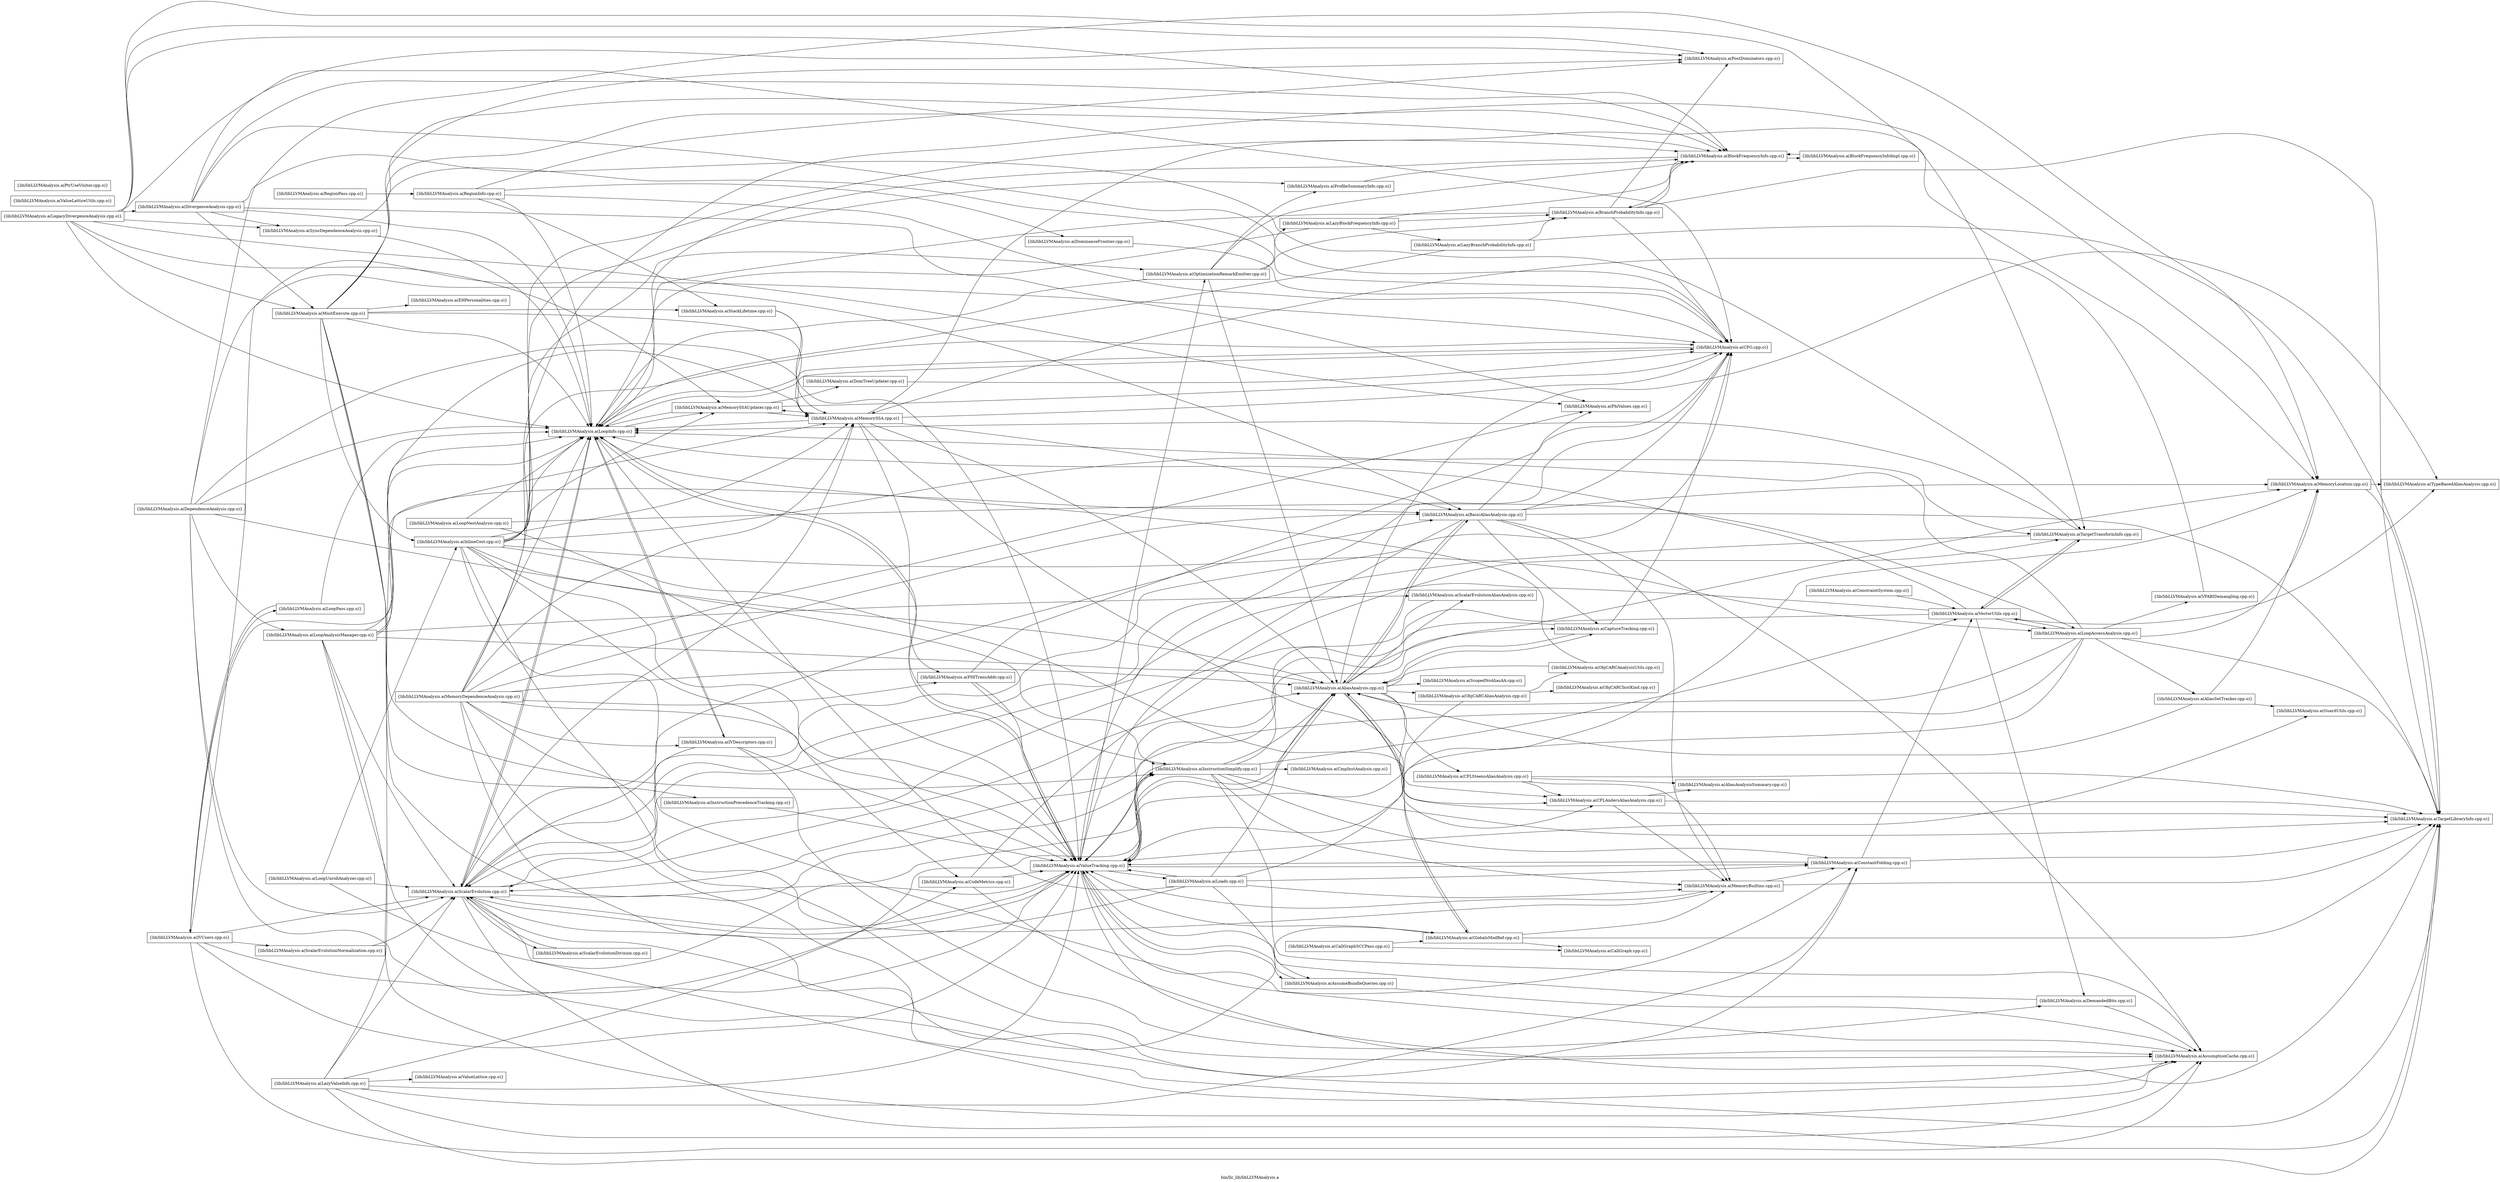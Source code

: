 digraph "bin/llc_lib/libLLVMAnalysis.a" {
	label="bin/llc_lib/libLLVMAnalysis.a";
	rankdir=LR;

	Node0x55f9b4889268 [shape=record,shape=box,group=0,label="{lib/libLLVMAnalysis.a(TargetLibraryInfo.cpp.o)}"];
	Node0x55f9b487a128 [shape=record,shape=box,group=0,label="{lib/libLLVMAnalysis.a(EHPersonalities.cpp.o)}"];
	Node0x55f9b4878468 [shape=record,shape=box,group=0,label="{lib/libLLVMAnalysis.a(VectorUtils.cpp.o)}"];
	Node0x55f9b4878468 -> Node0x55f9b4869d28;
	Node0x55f9b4878468 -> Node0x55f9b48696e8;
	Node0x55f9b4878468 -> Node0x55f9b488d098;
	Node0x55f9b4878468 -> Node0x55f9b4889e48;
	Node0x55f9b4878468 -> Node0x55f9b488ab68;
	Node0x55f9b4878468 -> Node0x55f9b48860b8;
	Node0x55f9b4878468 -> Node0x55f9b4878b98;
	Node0x55f9b4889e48 [shape=record,shape=box,group=0,label="{lib/libLLVMAnalysis.a(TargetTransformInfo.cpp.o)}"];
	Node0x55f9b4889e48 -> Node0x55f9b4869d28;
	Node0x55f9b4889e48 -> Node0x55f9b488d098;
	Node0x55f9b4889e48 -> Node0x55f9b4878468;
	Node0x55f9b48860b8 [shape=record,shape=box,group=0,label="{lib/libLLVMAnalysis.a(ValueTracking.cpp.o)}"];
	Node0x55f9b48860b8 -> Node0x55f9b486ea58;
	Node0x55f9b48860b8 -> Node0x55f9b486f138;
	Node0x55f9b48860b8 -> Node0x55f9b486d5b8;
	Node0x55f9b48860b8 -> Node0x55f9b4869d28;
	Node0x55f9b48860b8 -> Node0x55f9b48687e8;
	Node0x55f9b48860b8 -> Node0x55f9b487a4e8;
	Node0x55f9b48860b8 -> Node0x55f9b488d098;
	Node0x55f9b48860b8 -> Node0x55f9b4889268;
	Node0x55f9b48860b8 -> Node0x55f9b4886d38;
	Node0x55f9b48860b8 -> Node0x55f9b48879b8;
	Node0x55f9b48860b8 -> Node0x55f9b487edb8;
	Node0x55f9b48860b8 -> Node0x55f9b487ff88;
	Node0x55f9b4873eb8 [shape=record,shape=box,group=0,label="{lib/libLLVMAnalysis.a(ProfileSummaryInfo.cpp.o)}"];
	Node0x55f9b4873eb8 -> Node0x55f9b4872338;
	Node0x55f9b486ea58 [shape=record,shape=box,group=0,label="{lib/libLLVMAnalysis.a(AliasAnalysis.cpp.o)}"];
	Node0x55f9b486ea58 -> Node0x55f9b486e4b8;
	Node0x55f9b486ea58 -> Node0x55f9b486e238;
	Node0x55f9b486ea58 -> Node0x55f9b488a8e8;
	Node0x55f9b486ea58 -> Node0x55f9b4889c18;
	Node0x55f9b486ea58 -> Node0x55f9b4879a48;
	Node0x55f9b486ea58 -> Node0x55f9b486c988;
	Node0x55f9b486ea58 -> Node0x55f9b487ad58;
	Node0x55f9b486ea58 -> Node0x55f9b4888958;
	Node0x55f9b486ea58 -> Node0x55f9b4889268;
	Node0x55f9b486ea58 -> Node0x55f9b488ab68;
	Node0x55f9b486ea58 -> Node0x55f9b4886608;
	Node0x55f9b486ea58 -> Node0x55f9b48860b8;
	Node0x55f9b488a398 [shape=record,shape=box,group=0,label="{lib/libLLVMAnalysis.a(DomTreeUpdater.cpp.o)}"];
	Node0x55f9b488a398 -> Node0x55f9b486d5b8;
	Node0x55f9b4869d28 [shape=record,shape=box,group=0,label="{lib/libLLVMAnalysis.a(LoopInfo.cpp.o)}"];
	Node0x55f9b4869d28 -> Node0x55f9b486d5b8;
	Node0x55f9b4869d28 -> Node0x55f9b4869a58;
	Node0x55f9b4869d28 -> Node0x55f9b486c938;
	Node0x55f9b4869d28 -> Node0x55f9b488d098;
	Node0x55f9b4869d28 -> Node0x55f9b48860b8;
	Node0x55f9b488d098 [shape=record,shape=box,group=0,label="{lib/libLLVMAnalysis.a(ScalarEvolution.cpp.o)}"];
	Node0x55f9b488d098 -> Node0x55f9b486ea58;
	Node0x55f9b488d098 -> Node0x55f9b486e4b8;
	Node0x55f9b488d098 -> Node0x55f9b486f138;
	Node0x55f9b488d098 -> Node0x55f9b486d5b8;
	Node0x55f9b488d098 -> Node0x55f9b4869d28;
	Node0x55f9b488d098 -> Node0x55f9b48687e8;
	Node0x55f9b488d098 -> Node0x55f9b486bcb8;
	Node0x55f9b488d098 -> Node0x55f9b487a4e8;
	Node0x55f9b488d098 -> Node0x55f9b48895d8;
	Node0x55f9b488d098 -> Node0x55f9b4889268;
	Node0x55f9b488d098 -> Node0x55f9b48860b8;
	Node0x55f9b486e4b8 [shape=record,shape=box,group=0,label="{lib/libLLVMAnalysis.a(BasicAliasAnalysis.cpp.o)}"];
	Node0x55f9b486e4b8 -> Node0x55f9b486ea58;
	Node0x55f9b486e4b8 -> Node0x55f9b486f138;
	Node0x55f9b486e4b8 -> Node0x55f9b486d5b8;
	Node0x55f9b486e4b8 -> Node0x55f9b4889c18;
	Node0x55f9b486e4b8 -> Node0x55f9b48689c8;
	Node0x55f9b486e4b8 -> Node0x55f9b486c988;
	Node0x55f9b486e4b8 -> Node0x55f9b4873c38;
	Node0x55f9b486e4b8 -> Node0x55f9b4889268;
	Node0x55f9b486e4b8 -> Node0x55f9b48860b8;
	Node0x55f9b486e238 [shape=record,shape=box,group=0,label="{lib/libLLVMAnalysis.a(CFLAndersAliasAnalysis.cpp.o)}"];
	Node0x55f9b486e238 -> Node0x55f9b486db58;
	Node0x55f9b486e238 -> Node0x55f9b48689c8;
	Node0x55f9b486e238 -> Node0x55f9b4889268;
	Node0x55f9b488a8e8 [shape=record,shape=box,group=0,label="{lib/libLLVMAnalysis.a(CFLSteensAliasAnalysis.cpp.o)}"];
	Node0x55f9b488a8e8 -> Node0x55f9b486e238;
	Node0x55f9b488a8e8 -> Node0x55f9b486db58;
	Node0x55f9b488a8e8 -> Node0x55f9b48689c8;
	Node0x55f9b488a8e8 -> Node0x55f9b4889268;
	Node0x55f9b4889c18 [shape=record,shape=box,group=0,label="{lib/libLLVMAnalysis.a(CaptureTracking.cpp.o)}"];
	Node0x55f9b4889c18 -> Node0x55f9b486ea58;
	Node0x55f9b4889c18 -> Node0x55f9b486d5b8;
	Node0x55f9b4889c18 -> Node0x55f9b48860b8;
	Node0x55f9b4879a48 [shape=record,shape=box,group=0,label="{lib/libLLVMAnalysis.a(GlobalsModRef.cpp.o)}"];
	Node0x55f9b4879a48 -> Node0x55f9b486ea58;
	Node0x55f9b4879a48 -> Node0x55f9b4879d68;
	Node0x55f9b4879a48 -> Node0x55f9b48689c8;
	Node0x55f9b4879a48 -> Node0x55f9b4889268;
	Node0x55f9b4879a48 -> Node0x55f9b48860b8;
	Node0x55f9b486c988 [shape=record,shape=box,group=0,label="{lib/libLLVMAnalysis.a(MemoryLocation.cpp.o)}"];
	Node0x55f9b486c988 -> Node0x55f9b4889268;
	Node0x55f9b486c988 -> Node0x55f9b488ab68;
	Node0x55f9b487ad58 [shape=record,shape=box,group=0,label="{lib/libLLVMAnalysis.a(ObjCARCAliasAnalysis.cpp.o)}"];
	Node0x55f9b487ad58 -> Node0x55f9b487b4d8;
	Node0x55f9b487ad58 -> Node0x55f9b487bde8;
	Node0x55f9b487ad58 -> Node0x55f9b48860b8;
	Node0x55f9b4888958 [shape=record,shape=box,group=0,label="{lib/libLLVMAnalysis.a(ScalarEvolutionAliasAnalysis.cpp.o)}"];
	Node0x55f9b4888958 -> Node0x55f9b488d098;
	Node0x55f9b488ab68 [shape=record,shape=box,group=0,label="{lib/libLLVMAnalysis.a(TypeBasedAliasAnalysis.cpp.o)}"];
	Node0x55f9b4886608 [shape=record,shape=box,group=0,label="{lib/libLLVMAnalysis.a(ScopedNoAliasAA.cpp.o)}"];
	Node0x55f9b486f138 [shape=record,shape=box,group=0,label="{lib/libLLVMAnalysis.a(AssumptionCache.cpp.o)}"];
	Node0x55f9b486d5b8 [shape=record,shape=box,group=0,label="{lib/libLLVMAnalysis.a(CFG.cpp.o)}"];
	Node0x55f9b486d5b8 -> Node0x55f9b4869d28;
	Node0x55f9b48689c8 [shape=record,shape=box,group=0,label="{lib/libLLVMAnalysis.a(MemoryBuiltins.cpp.o)}"];
	Node0x55f9b48689c8 -> Node0x55f9b48687e8;
	Node0x55f9b48689c8 -> Node0x55f9b4889268;
	Node0x55f9b48689c8 -> Node0x55f9b48860b8;
	Node0x55f9b4873c38 [shape=record,shape=box,group=0,label="{lib/libLLVMAnalysis.a(PhiValues.cpp.o)}"];
	Node0x55f9b486db58 [shape=record,shape=box,group=0,label="{lib/libLLVMAnalysis.a(AliasAnalysisSummary.cpp.o)}"];
	Node0x55f9b4879d68 [shape=record,shape=box,group=0,label="{lib/libLLVMAnalysis.a(CallGraph.cpp.o)}"];
	Node0x55f9b4869a58 [shape=record,shape=box,group=0,label="{lib/libLLVMAnalysis.a(IVDescriptors.cpp.o)}"];
	Node0x55f9b4869a58 -> Node0x55f9b4869d28;
	Node0x55f9b4869a58 -> Node0x55f9b48696e8;
	Node0x55f9b4869a58 -> Node0x55f9b488d098;
	Node0x55f9b4869a58 -> Node0x55f9b48860b8;
	Node0x55f9b486c938 [shape=record,shape=box,group=0,label="{lib/libLLVMAnalysis.a(MemorySSAUpdater.cpp.o)}"];
	Node0x55f9b486c938 -> Node0x55f9b486d5b8;
	Node0x55f9b486c938 -> Node0x55f9b488a398;
	Node0x55f9b486c938 -> Node0x55f9b4869d28;
	Node0x55f9b486c938 -> Node0x55f9b486bcb8;
	Node0x55f9b48696e8 [shape=record,shape=box,group=0,label="{lib/libLLVMAnalysis.a(DemandedBits.cpp.o)}"];
	Node0x55f9b48696e8 -> Node0x55f9b486f138;
	Node0x55f9b48696e8 -> Node0x55f9b48860b8;
	Node0x55f9b48687e8 [shape=record,shape=box,group=0,label="{lib/libLLVMAnalysis.a(ConstantFolding.cpp.o)}"];
	Node0x55f9b48687e8 -> Node0x55f9b4889268;
	Node0x55f9b48687e8 -> Node0x55f9b48860b8;
	Node0x55f9b48687e8 -> Node0x55f9b4878468;
	Node0x55f9b486bcb8 [shape=record,shape=box,group=0,label="{lib/libLLVMAnalysis.a(MemorySSA.cpp.o)}"];
	Node0x55f9b486bcb8 -> Node0x55f9b486ea58;
	Node0x55f9b486bcb8 -> Node0x55f9b486e4b8;
	Node0x55f9b486bcb8 -> Node0x55f9b486d5b8;
	Node0x55f9b486bcb8 -> Node0x55f9b486e238;
	Node0x55f9b486bcb8 -> Node0x55f9b4869d28;
	Node0x55f9b486bcb8 -> Node0x55f9b486c988;
	Node0x55f9b486bcb8 -> Node0x55f9b486c938;
	Node0x55f9b486bcb8 -> Node0x55f9b4879db8;
	Node0x55f9b4879db8 [shape=record,shape=box,group=0,label="{lib/libLLVMAnalysis.a(PHITransAddr.cpp.o)}"];
	Node0x55f9b4879db8 -> Node0x55f9b486d5b8;
	Node0x55f9b4879db8 -> Node0x55f9b487a4e8;
	Node0x55f9b4879db8 -> Node0x55f9b48860b8;
	Node0x55f9b487b4d8 [shape=record,shape=box,group=0,label="{lib/libLLVMAnalysis.a(ObjCARCAnalysisUtils.cpp.o)}"];
	Node0x55f9b487b4d8 -> Node0x55f9b486ea58;
	Node0x55f9b487b4d8 -> Node0x55f9b4869d28;
	Node0x55f9b487bde8 [shape=record,shape=box,group=0,label="{lib/libLLVMAnalysis.a(ObjCARCInstKind.cpp.o)}"];
	Node0x55f9b487a4e8 [shape=record,shape=box,group=0,label="{lib/libLLVMAnalysis.a(InstructionSimplify.cpp.o)}"];
	Node0x55f9b487a4e8 -> Node0x55f9b486ea58;
	Node0x55f9b487a4e8 -> Node0x55f9b486f138;
	Node0x55f9b487a4e8 -> Node0x55f9b4889c18;
	Node0x55f9b487a4e8 -> Node0x55f9b48689c8;
	Node0x55f9b487a4e8 -> Node0x55f9b48687e8;
	Node0x55f9b487a4e8 -> Node0x55f9b4873508;
	Node0x55f9b487a4e8 -> Node0x55f9b4889268;
	Node0x55f9b487a4e8 -> Node0x55f9b48860b8;
	Node0x55f9b487a4e8 -> Node0x55f9b4878468;
	Node0x55f9b4873508 [shape=record,shape=box,group=0,label="{lib/libLLVMAnalysis.a(CmpInstAnalysis.cpp.o)}"];
	Node0x55f9b4872338 [shape=record,shape=box,group=0,label="{lib/libLLVMAnalysis.a(BlockFrequencyInfo.cpp.o)}"];
	Node0x55f9b4872338 -> Node0x55f9b4869d28;
	Node0x55f9b4872338 -> Node0x55f9b4872568;
	Node0x55f9b4872338 -> Node0x55f9b488d2c8;
	Node0x55f9b4872568 [shape=record,shape=box,group=0,label="{lib/libLLVMAnalysis.a(BranchProbabilityInfo.cpp.o)}"];
	Node0x55f9b4872568 -> Node0x55f9b486d5b8;
	Node0x55f9b4872568 -> Node0x55f9b4869d28;
	Node0x55f9b4872568 -> Node0x55f9b4872338;
	Node0x55f9b4872568 -> Node0x55f9b4873008;
	Node0x55f9b4872568 -> Node0x55f9b4889268;
	Node0x55f9b488d2c8 [shape=record,shape=box,group=0,label="{lib/libLLVMAnalysis.a(BlockFrequencyInfoImpl.cpp.o)}"];
	Node0x55f9b488d2c8 -> Node0x55f9b4872338;
	Node0x55f9b4873008 [shape=record,shape=box,group=0,label="{lib/libLLVMAnalysis.a(PostDominators.cpp.o)}"];
	Node0x55f9b48895d8 [shape=record,shape=box,group=0,label="{lib/libLLVMAnalysis.a(ScalarEvolutionDivision.cpp.o)}"];
	Node0x55f9b48895d8 -> Node0x55f9b488d098;
	Node0x55f9b4886d38 [shape=record,shape=box,group=0,label="{lib/libLLVMAnalysis.a(Loads.cpp.o)}"];
	Node0x55f9b4886d38 -> Node0x55f9b486ea58;
	Node0x55f9b4886d38 -> Node0x55f9b4869d28;
	Node0x55f9b4886d38 -> Node0x55f9b48689c8;
	Node0x55f9b4886d38 -> Node0x55f9b48687e8;
	Node0x55f9b4886d38 -> Node0x55f9b486c988;
	Node0x55f9b4886d38 -> Node0x55f9b488d098;
	Node0x55f9b4886d38 -> Node0x55f9b48860b8;
	Node0x55f9b4886d38 -> Node0x55f9b48879b8;
	Node0x55f9b48879b8 [shape=record,shape=box,group=0,label="{lib/libLLVMAnalysis.a(AssumeBundleQueries.cpp.o)}"];
	Node0x55f9b48879b8 -> Node0x55f9b486f138;
	Node0x55f9b48879b8 -> Node0x55f9b48860b8;
	Node0x55f9b487edb8 [shape=record,shape=box,group=0,label="{lib/libLLVMAnalysis.a(OptimizationRemarkEmitter.cpp.o)}"];
	Node0x55f9b487edb8 -> Node0x55f9b486ea58;
	Node0x55f9b487edb8 -> Node0x55f9b4869d28;
	Node0x55f9b487edb8 -> Node0x55f9b4873eb8;
	Node0x55f9b487edb8 -> Node0x55f9b4872338;
	Node0x55f9b487edb8 -> Node0x55f9b4872568;
	Node0x55f9b487edb8 -> Node0x55f9b4880e38;
	Node0x55f9b487ff88 [shape=record,shape=box,group=0,label="{lib/libLLVMAnalysis.a(GuardUtils.cpp.o)}"];
	Node0x55f9b4880e38 [shape=record,shape=box,group=0,label="{lib/libLLVMAnalysis.a(LazyBlockFrequencyInfo.cpp.o)}"];
	Node0x55f9b4880e38 -> Node0x55f9b4869d28;
	Node0x55f9b4880e38 -> Node0x55f9b4872338;
	Node0x55f9b4880e38 -> Node0x55f9b4872568;
	Node0x55f9b4880e38 -> Node0x55f9b4880668;
	Node0x55f9b4880668 [shape=record,shape=box,group=0,label="{lib/libLLVMAnalysis.a(LazyBranchProbabilityInfo.cpp.o)}"];
	Node0x55f9b4880668 -> Node0x55f9b4869d28;
	Node0x55f9b4880668 -> Node0x55f9b4872568;
	Node0x55f9b4880668 -> Node0x55f9b4889268;
	Node0x55f9b4878b98 [shape=record,shape=box,group=0,label="{lib/libLLVMAnalysis.a(LoopAccessAnalysis.cpp.o)}"];
	Node0x55f9b4878b98 -> Node0x55f9b486ea58;
	Node0x55f9b4878b98 -> Node0x55f9b4869d28;
	Node0x55f9b4878b98 -> Node0x55f9b486c988;
	Node0x55f9b4878b98 -> Node0x55f9b488d098;
	Node0x55f9b4878b98 -> Node0x55f9b4889268;
	Node0x55f9b4878b98 -> Node0x55f9b48860b8;
	Node0x55f9b4878b98 -> Node0x55f9b4878468;
	Node0x55f9b4878b98 -> Node0x55f9b4879318;
	Node0x55f9b4878b98 -> Node0x55f9b4877158;
	Node0x55f9b4879318 [shape=record,shape=box,group=0,label="{lib/libLLVMAnalysis.a(AliasSetTracker.cpp.o)}"];
	Node0x55f9b4879318 -> Node0x55f9b486ea58;
	Node0x55f9b4879318 -> Node0x55f9b486c988;
	Node0x55f9b4879318 -> Node0x55f9b487ff88;
	Node0x55f9b4877158 [shape=record,shape=box,group=0,label="{lib/libLLVMAnalysis.a(VFABIDemangling.cpp.o)}"];
	Node0x55f9b4877158 -> Node0x55f9b486bcb8;
	Node0x55f9b488bd88 [shape=record,shape=box,group=0,label="{lib/libLLVMAnalysis.a(DominanceFrontier.cpp.o)}"];
	Node0x55f9b488bd88 -> Node0x55f9b486d5b8;
	Node0x55f9b488b518 [shape=record,shape=box,group=0,label="{lib/libLLVMAnalysis.a(IVUsers.cpp.o)}"];
	Node0x55f9b488b518 -> Node0x55f9b486f138;
	Node0x55f9b488b518 -> Node0x55f9b486d5b8;
	Node0x55f9b488b518 -> Node0x55f9b4869d28;
	Node0x55f9b488b518 -> Node0x55f9b488d098;
	Node0x55f9b488b518 -> Node0x55f9b48860b8;
	Node0x55f9b488b518 -> Node0x55f9b488af78;
	Node0x55f9b488b518 -> Node0x55f9b488cf08;
	Node0x55f9b488b518 -> Node0x55f9b4877928;
	Node0x55f9b48780f8 [shape=record,shape=box,group=0,label="{lib/libLLVMAnalysis.a(MemoryDependenceAnalysis.cpp.o)}"];
	Node0x55f9b48780f8 -> Node0x55f9b486ea58;
	Node0x55f9b48780f8 -> Node0x55f9b486e4b8;
	Node0x55f9b48780f8 -> Node0x55f9b486f138;
	Node0x55f9b48780f8 -> Node0x55f9b486d5b8;
	Node0x55f9b48780f8 -> Node0x55f9b4869d28;
	Node0x55f9b48780f8 -> Node0x55f9b4869a58;
	Node0x55f9b48780f8 -> Node0x55f9b48689c8;
	Node0x55f9b48780f8 -> Node0x55f9b486c988;
	Node0x55f9b48780f8 -> Node0x55f9b486bcb8;
	Node0x55f9b48780f8 -> Node0x55f9b4879db8;
	Node0x55f9b48780f8 -> Node0x55f9b4873c38;
	Node0x55f9b48780f8 -> Node0x55f9b4889268;
	Node0x55f9b48780f8 -> Node0x55f9b48860b8;
	Node0x55f9b488af78 [shape=record,shape=box,group=0,label="{lib/libLLVMAnalysis.a(LoopPass.cpp.o)}"];
	Node0x55f9b488af78 -> Node0x55f9b4869d28;
	Node0x55f9b488af78 -> Node0x55f9b488b518;
	Node0x55f9b488cf08 [shape=record,shape=box,group=0,label="{lib/libLLVMAnalysis.a(ScalarEvolutionNormalization.cpp.o)}"];
	Node0x55f9b488cf08 -> Node0x55f9b488d098;
	Node0x55f9b4877928 [shape=record,shape=box,group=0,label="{lib/libLLVMAnalysis.a(CodeMetrics.cpp.o)}"];
	Node0x55f9b4877928 -> Node0x55f9b486f138;
	Node0x55f9b4877928 -> Node0x55f9b4889e48;
	Node0x55f9b4877928 -> Node0x55f9b48860b8;
	Node0x55f9b4887af8 [shape=record,shape=box,group=0,label="{lib/libLLVMAnalysis.a(StackLifetime.cpp.o)}"];
	Node0x55f9b4887af8 -> Node0x55f9b486bcb8;
	Node0x55f9b4887af8 -> Node0x55f9b48860b8;
	Node0x55f9b488e8f8 [shape=record,shape=box,group=0,label="{lib/libLLVMAnalysis.a(InlineCost.cpp.o)}"];
	Node0x55f9b488e8f8 -> Node0x55f9b486f138;
	Node0x55f9b488e8f8 -> Node0x55f9b486e238;
	Node0x55f9b488e8f8 -> Node0x55f9b4869d28;
	Node0x55f9b488e8f8 -> Node0x55f9b48687e8;
	Node0x55f9b488e8f8 -> Node0x55f9b486c938;
	Node0x55f9b488e8f8 -> Node0x55f9b486bcb8;
	Node0x55f9b488e8f8 -> Node0x55f9b487a4e8;
	Node0x55f9b488e8f8 -> Node0x55f9b4873eb8;
	Node0x55f9b488e8f8 -> Node0x55f9b4872338;
	Node0x55f9b488e8f8 -> Node0x55f9b4889e48;
	Node0x55f9b488e8f8 -> Node0x55f9b48860b8;
	Node0x55f9b488e8f8 -> Node0x55f9b487edb8;
	Node0x55f9b488e8f8 -> Node0x55f9b4878b98;
	Node0x55f9b488e8f8 -> Node0x55f9b4877928;
	Node0x55f9b4883278 [shape=record,shape=box,group=0,label="{lib/libLLVMAnalysis.a(CallGraphSCCPass.cpp.o)}"];
	Node0x55f9b4883278 -> Node0x55f9b4879a48;
	Node0x55f9b4883278 -> Node0x55f9b4879d68;
	Node0x55f9b4887968 [shape=record,shape=box,group=0,label="{lib/libLLVMAnalysis.a(LoopAnalysisManager.cpp.o)}"];
	Node0x55f9b4887968 -> Node0x55f9b486ea58;
	Node0x55f9b4887968 -> Node0x55f9b486e4b8;
	Node0x55f9b4887968 -> Node0x55f9b486f138;
	Node0x55f9b4887968 -> Node0x55f9b4879a48;
	Node0x55f9b4887968 -> Node0x55f9b4869d28;
	Node0x55f9b4887968 -> Node0x55f9b486bcb8;
	Node0x55f9b4887968 -> Node0x55f9b488d098;
	Node0x55f9b4887968 -> Node0x55f9b4888958;
	Node0x55f9b486b9e8 [shape=record,shape=box,group=0,label="{lib/libLLVMAnalysis.a(LazyValueInfo.cpp.o)}"];
	Node0x55f9b486b9e8 -> Node0x55f9b486f138;
	Node0x55f9b486b9e8 -> Node0x55f9b48687e8;
	Node0x55f9b486b9e8 -> Node0x55f9b486bcb8;
	Node0x55f9b486b9e8 -> Node0x55f9b487a4e8;
	Node0x55f9b486b9e8 -> Node0x55f9b488d098;
	Node0x55f9b486b9e8 -> Node0x55f9b4889268;
	Node0x55f9b486b9e8 -> Node0x55f9b48860b8;
	Node0x55f9b486b9e8 -> Node0x55f9b486b268;
	Node0x55f9b488d188 [shape=record,shape=box,group=0,label="{lib/libLLVMAnalysis.a(ConstraintSystem.cpp.o)}"];
	Node0x55f9b488d188 -> Node0x55f9b4878468;
	Node0x55f9b486b268 [shape=record,shape=box,group=0,label="{lib/libLLVMAnalysis.a(ValueLattice.cpp.o)}"];
	Node0x55f9b4870718 [shape=record,shape=box,group=0,label="{lib/libLLVMAnalysis.a(InstructionPrecedenceTracking.cpp.o)}"];
	Node0x55f9b4870718 -> Node0x55f9b48860b8;
	Node0x55f9b4889998 [shape=record,shape=box,group=0,label="{lib/libLLVMAnalysis.a(MustExecute.cpp.o)}"];
	Node0x55f9b4889998 -> Node0x55f9b486d5b8;
	Node0x55f9b4889998 -> Node0x55f9b487a128;
	Node0x55f9b4889998 -> Node0x55f9b4869d28;
	Node0x55f9b4889998 -> Node0x55f9b486bcb8;
	Node0x55f9b4889998 -> Node0x55f9b487a4e8;
	Node0x55f9b4889998 -> Node0x55f9b4872338;
	Node0x55f9b4889998 -> Node0x55f9b4873008;
	Node0x55f9b4889998 -> Node0x55f9b48860b8;
	Node0x55f9b4889998 -> Node0x55f9b4887af8;
	Node0x55f9b4889998 -> Node0x55f9b488e8f8;
	Node0x55f9b4889998 -> Node0x55f9b4870718;
	Node0x55f9b488acf8 [shape=record,shape=box,group=0,label="{lib/libLLVMAnalysis.a(DependenceAnalysis.cpp.o)}"];
	Node0x55f9b488acf8 -> Node0x55f9b486ea58;
	Node0x55f9b488acf8 -> Node0x55f9b486e4b8;
	Node0x55f9b488acf8 -> Node0x55f9b4869d28;
	Node0x55f9b488acf8 -> Node0x55f9b486c988;
	Node0x55f9b488acf8 -> Node0x55f9b486bcb8;
	Node0x55f9b488acf8 -> Node0x55f9b488d098;
	Node0x55f9b488acf8 -> Node0x55f9b48860b8;
	Node0x55f9b488acf8 -> Node0x55f9b4887968;
	Node0x55f9b488d4f8 [shape=record,shape=box,group=0,label="{lib/libLLVMAnalysis.a(LoopNestAnalysis.cpp.o)}"];
	Node0x55f9b488d4f8 -> Node0x55f9b4869d28;
	Node0x55f9b488d4f8 -> Node0x55f9b48860b8;
	Node0x55f9b488d4f8 -> Node0x55f9b4878b98;
	Node0x55f9b487b7a8 [shape=record,shape=box,group=0,label="{lib/libLLVMAnalysis.a(LoopUnrollAnalyzer.cpp.o)}"];
	Node0x55f9b487b7a8 -> Node0x55f9b487a4e8;
	Node0x55f9b487b7a8 -> Node0x55f9b488d098;
	Node0x55f9b487b7a8 -> Node0x55f9b488e8f8;
	Node0x55f9b4872a68 [shape=record,shape=box,group=0,label="{lib/libLLVMAnalysis.a(LegacyDivergenceAnalysis.cpp.o)}"];
	Node0x55f9b4872a68 -> Node0x55f9b486d5b8;
	Node0x55f9b4872a68 -> Node0x55f9b4869d28;
	Node0x55f9b4872a68 -> Node0x55f9b486c938;
	Node0x55f9b4872a68 -> Node0x55f9b4873c38;
	Node0x55f9b4872a68 -> Node0x55f9b4872338;
	Node0x55f9b4872a68 -> Node0x55f9b4873008;
	Node0x55f9b4872a68 -> Node0x55f9b4889e48;
	Node0x55f9b4872a68 -> Node0x55f9b4889998;
	Node0x55f9b4872a68 -> Node0x55f9b4873558;
	Node0x55f9b4872a68 -> Node0x55f9b4873788;
	Node0x55f9b4873558 [shape=record,shape=box,group=0,label="{lib/libLLVMAnalysis.a(SyncDependenceAnalysis.cpp.o)}"];
	Node0x55f9b4873558 -> Node0x55f9b4869d28;
	Node0x55f9b4873558 -> Node0x55f9b4872338;
	Node0x55f9b4873788 [shape=record,shape=box,group=0,label="{lib/libLLVMAnalysis.a(DivergenceAnalysis.cpp.o)}"];
	Node0x55f9b4873788 -> Node0x55f9b486d5b8;
	Node0x55f9b4873788 -> Node0x55f9b4869d28;
	Node0x55f9b4873788 -> Node0x55f9b4873c38;
	Node0x55f9b4873788 -> Node0x55f9b4872338;
	Node0x55f9b4873788 -> Node0x55f9b4873008;
	Node0x55f9b4873788 -> Node0x55f9b4889e48;
	Node0x55f9b4873788 -> Node0x55f9b4889998;
	Node0x55f9b4873788 -> Node0x55f9b4873558;
	Node0x55f9b4888598 [shape=record,shape=box,group=0,label="{lib/libLLVMAnalysis.a(ValueLatticeUtils.cpp.o)}"];
	Node0x55f9b4889448 [shape=record,shape=box,group=0,label="{lib/libLLVMAnalysis.a(PtrUseVisitor.cpp.o)}"];
	Node0x55f9b4875ad8 [shape=record,shape=box,group=0,label="{lib/libLLVMAnalysis.a(RegionInfo.cpp.o)}"];
	Node0x55f9b4875ad8 -> Node0x55f9b486d5b8;
	Node0x55f9b4875ad8 -> Node0x55f9b4869d28;
	Node0x55f9b4875ad8 -> Node0x55f9b4873008;
	Node0x55f9b4875ad8 -> Node0x55f9b488bd88;
	Node0x55f9b4875ad8 -> Node0x55f9b4887af8;
	Node0x55f9b488d638 [shape=record,shape=box,group=0,label="{lib/libLLVMAnalysis.a(RegionPass.cpp.o)}"];
	Node0x55f9b488d638 -> Node0x55f9b4875ad8;
}
